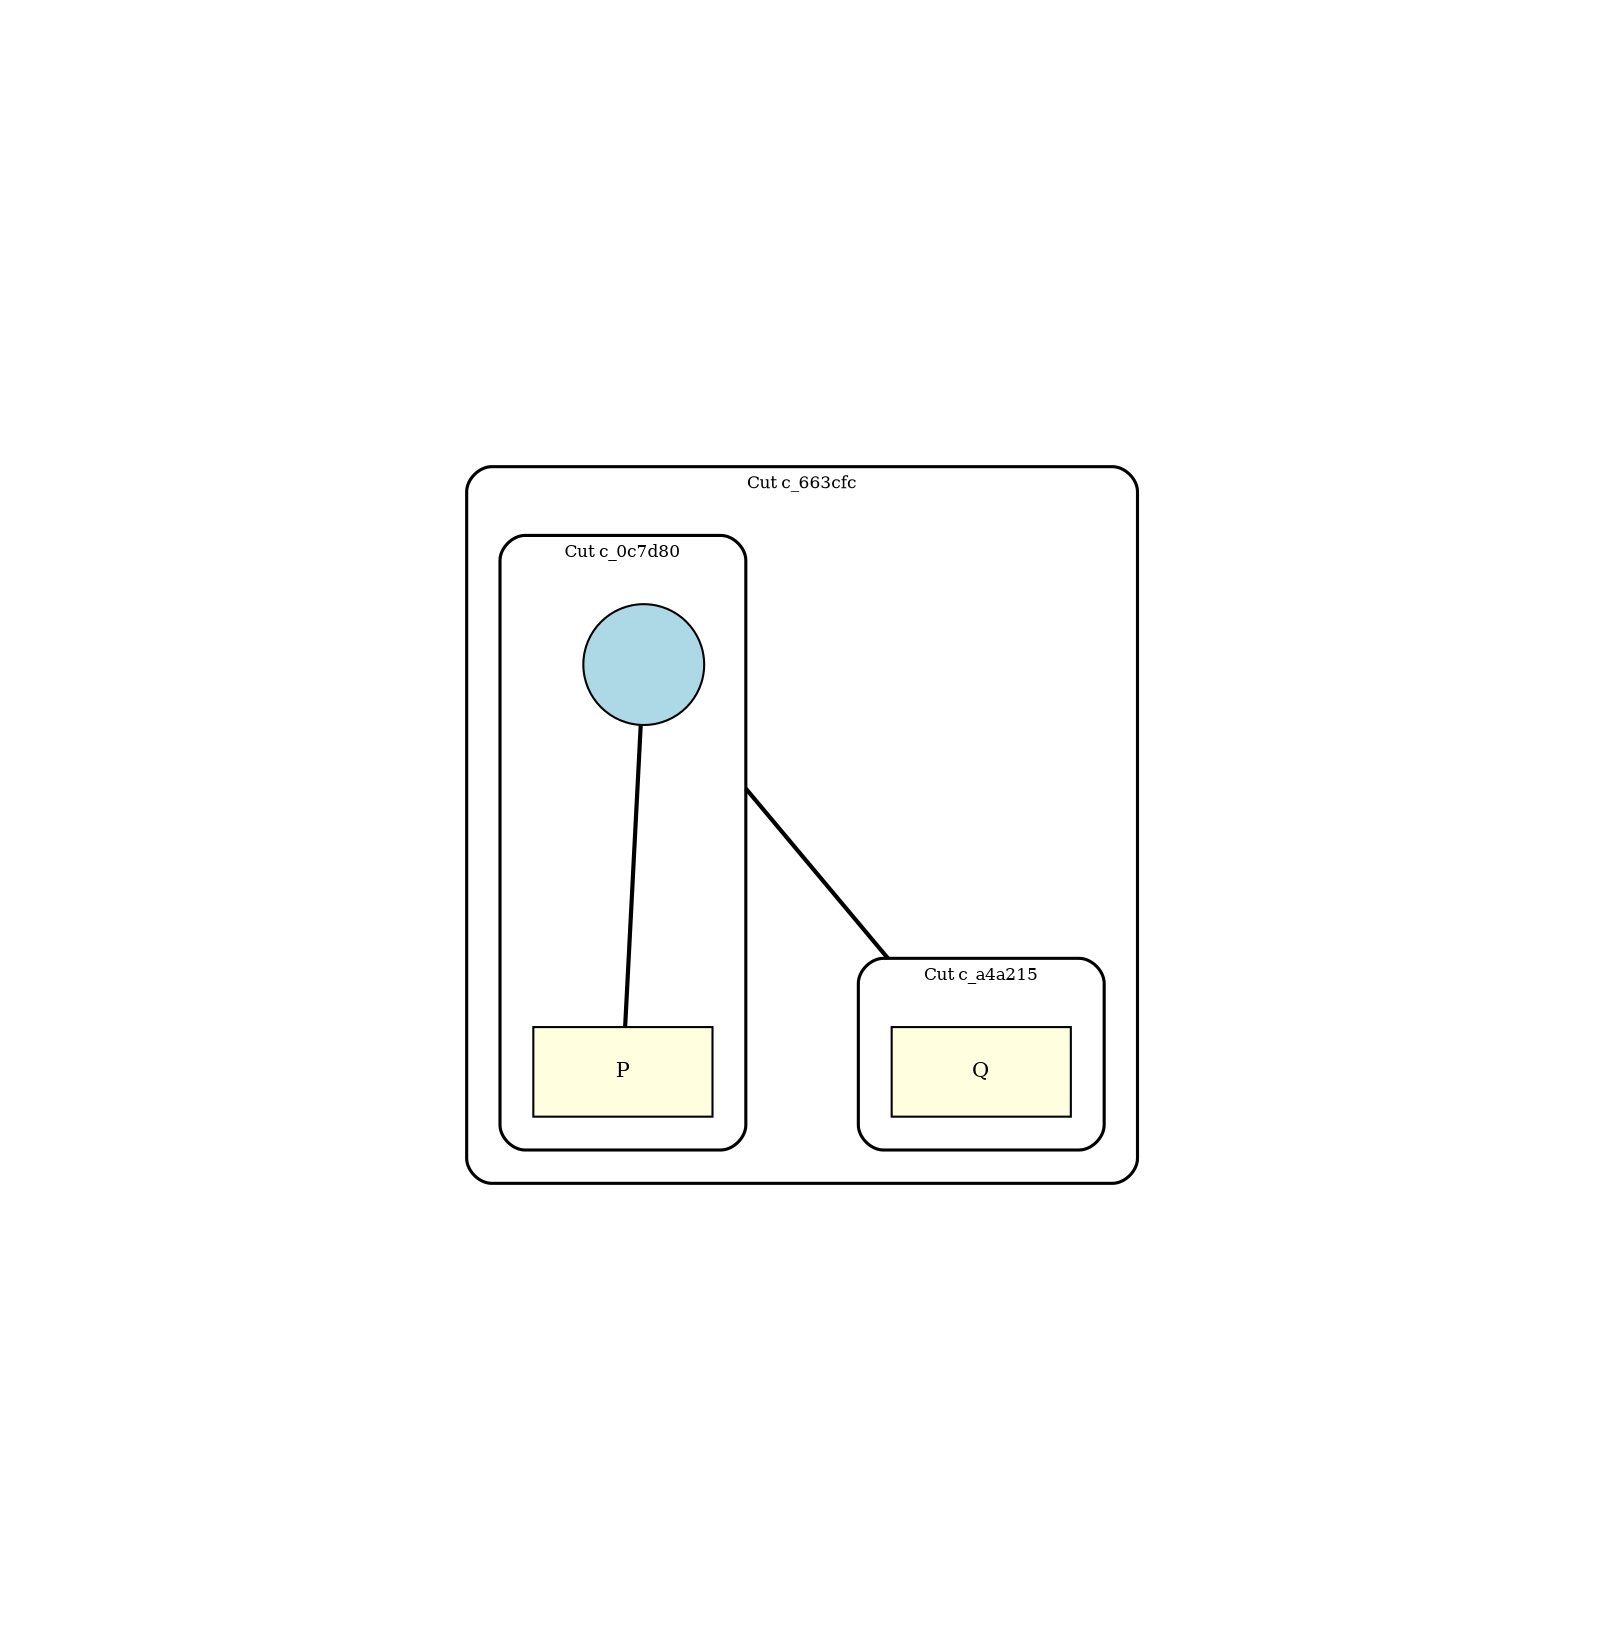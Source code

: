 graph EG {
    // ENHANCED: Dau convention layout with proper spacing
    graph [clusterrank=local, compound=true, newrank=true, rankdir=TB,
           overlap=false, splines=true, concentrate=false];
    
    // Enhanced spacing for Dau visual conventions
    node [shape=circle, width=0.4, height=0.4, fixedsize=true,
          fontsize=10, margin=0.2];
    edge [arrowhead=none, len=3.5, minlen=2.5, weight=1.0];
    
    // Spacing parameters for visual clarity (compact defaults)
    nodesep=1.2;        // Compact node separation
    ranksep=1.0;        // Compact rank separation
    margin=1.5;         // Keep graph margin modest
    pad="1.5,1.5";      // Keep padding modest
    sep="+8";           // Compact minimum separation

  
  // Default node styling with proper sizing
  node [shape=circle, style=filled, fillcolor=lightblue, fontsize=10];
  edge [fontsize=9, labeldistance=1.5, labelangle=0];

  subgraph cluster_c_663cfcbf {
    label="Cut c_663cfc";
    style=rounded;
    color=black;
    penwidth=1.5;
    margin=16.00;  // Padding around cut contents
    labelloc=top;
    fontsize=8;
    // Leverage Graphviz hierarchical layout
    clusterrank=local;  // Layout this cluster separately

    subgraph cluster_c_a4a2155e {
      label="Cut c_a4a215";
      style=rounded;
      color=black;
      penwidth=1.5;
      margin=16.00;  // Padding around cut contents
      labelloc=top;
      fontsize=8;
      // Leverage Graphviz hierarchical layout
      clusterrank=local;  // Layout this cluster separately

      e_c764d5df [label="Q", shape=box, fillcolor=lightyellow, width=1.20, height=0.60, fixedsize=true];
    }

    subgraph cluster_c_0c7d80a6 {
      label="Cut c_0c7d80";
      style=rounded;
      color=black;
      penwidth=1.5;
      margin=16.00;  // Padding around cut contents
      labelloc=top;
      fontsize=8;
      // Leverage Graphviz hierarchical layout
      clusterrank=local;  // Layout this cluster separately

      v_8df7153c [label="", width=0.80, height=0.65, fixedsize=true];
      e_cb74e033 [label="P", shape=box, fillcolor=lightyellow, width=1.20, height=0.60, fixedsize=true];
    }

  }

  v_8df7153c -- e_cb74e033 [style=bold, penwidth=2, lhead=cluster_c_0c7d80a6, ltail=cluster_c_0c7d80a6];
  v_8df7153c -- e_c764d5df [style=bold, penwidth=2, lhead=cluster_c_a4a2155e, ltail=cluster_c_0c7d80a6];

}